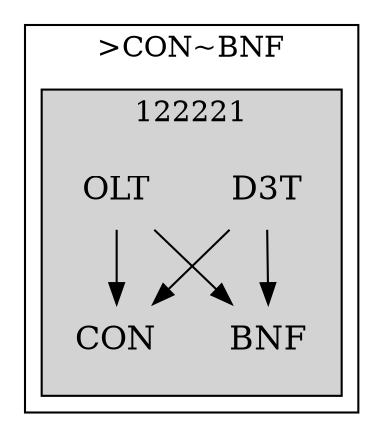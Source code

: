 strict digraph FirstlevelCluster {
	labelloc = "t";
	compound = false;
	subgraph cluster_0 {
	label= ">CON~BNF";
		subgraph	cluster_2 {
		label = "122221";
			style = filled;
			node	[label = CON, shape = plaintext, fontsize = 16] CON2;
			node	[label = BNF, shape = plaintext, fontsize = 16] BNF2;
			node	[label = D3T, shape = plaintext, fontsize = 16] D3T2;
			node	[label = OLT, shape = plaintext, fontsize = 16] OLT2;
			D3T2->CON2;D3T2->BNF2;OLT2->CON2;OLT2->BNF2;			}
}}